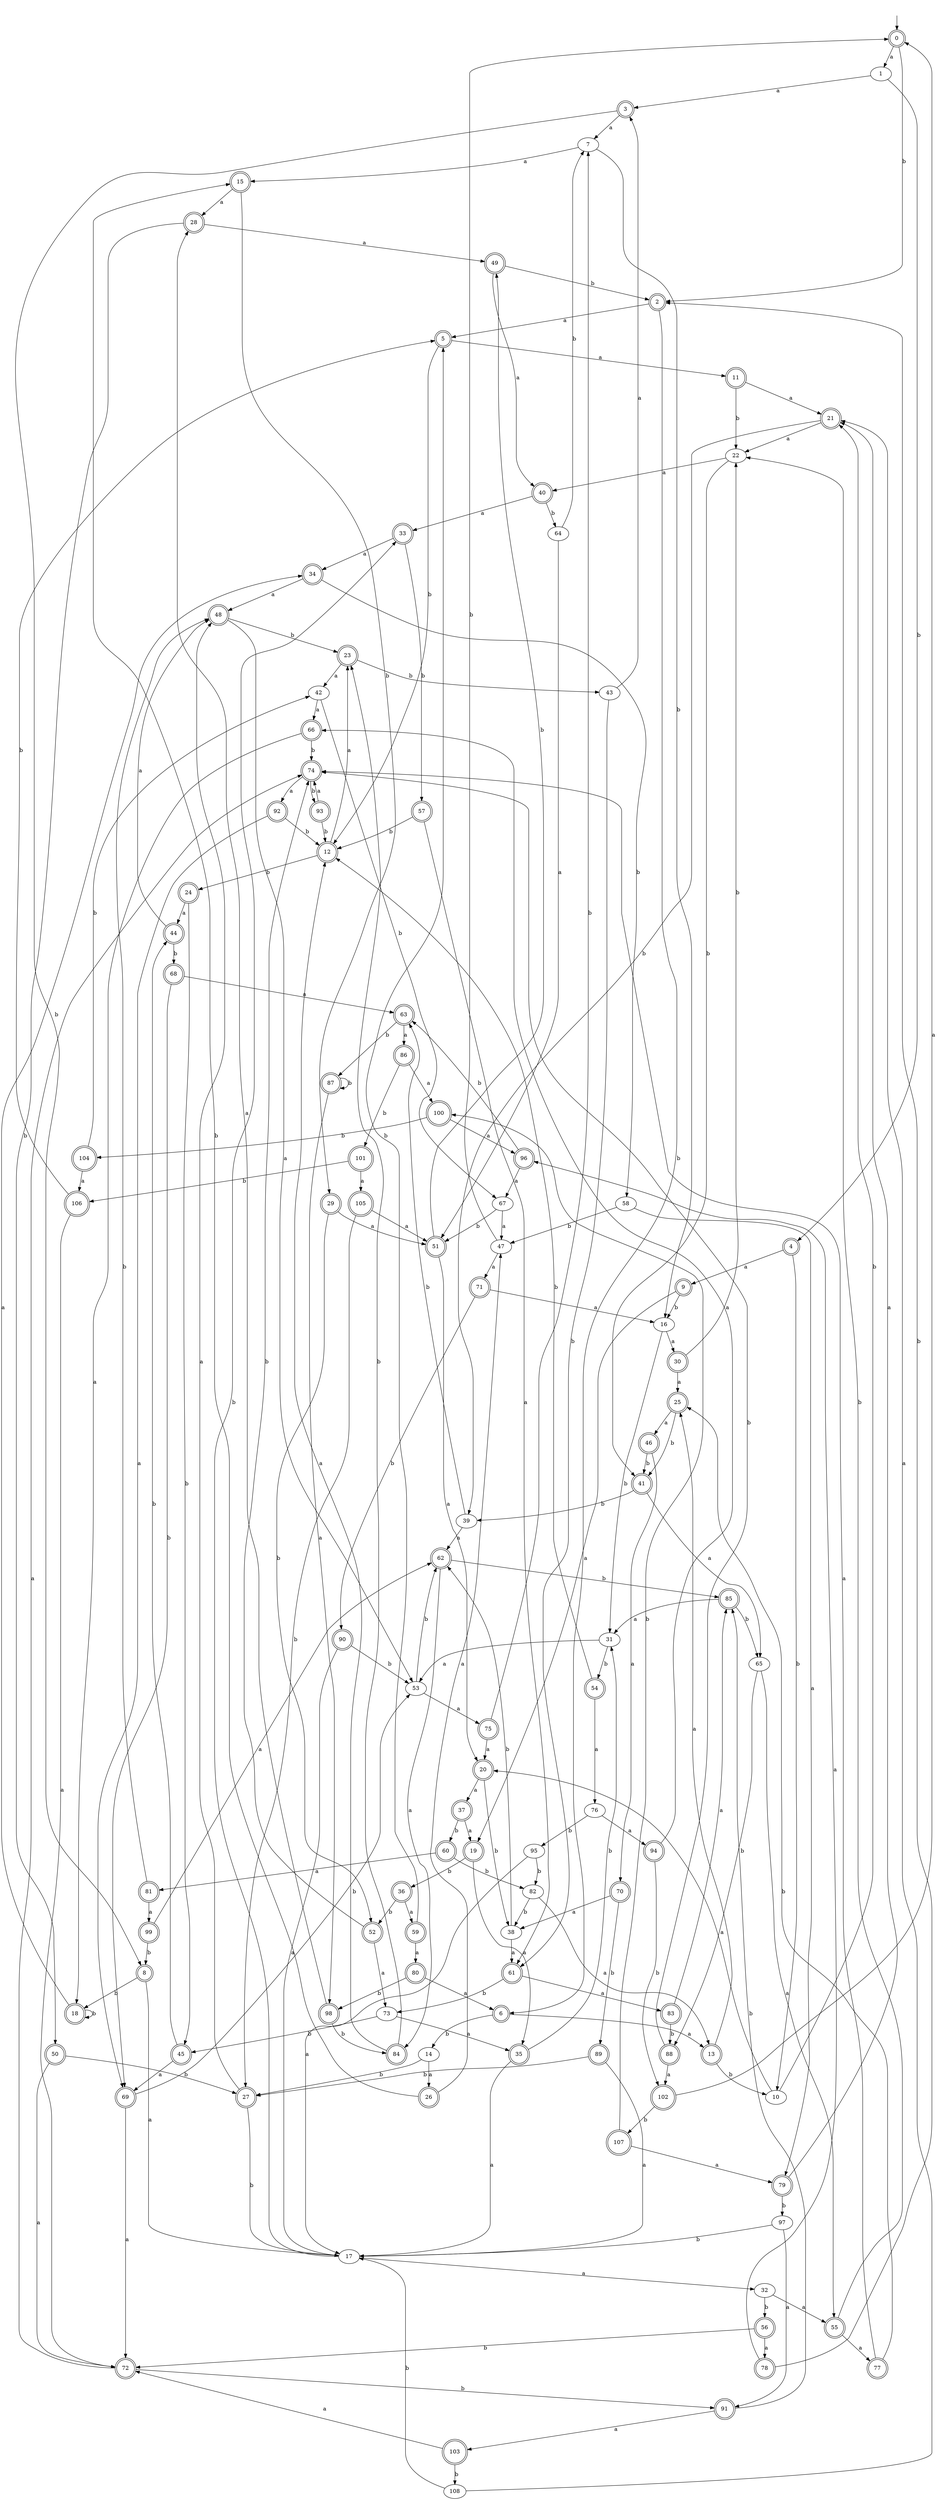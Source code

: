 digraph RandomDFA {
  __start0 [label="", shape=none];
  __start0 -> 0 [label=""];
  0 [shape=circle] [shape=doublecircle]
  0 -> 1 [label="a"]
  0 -> 2 [label="b"]
  1
  1 -> 3 [label="a"]
  1 -> 4 [label="b"]
  2 [shape=doublecircle]
  2 -> 5 [label="a"]
  2 -> 6 [label="b"]
  3 [shape=doublecircle]
  3 -> 7 [label="a"]
  3 -> 8 [label="b"]
  4 [shape=doublecircle]
  4 -> 9 [label="a"]
  4 -> 10 [label="b"]
  5 [shape=doublecircle]
  5 -> 11 [label="a"]
  5 -> 12 [label="b"]
  6 [shape=doublecircle]
  6 -> 13 [label="a"]
  6 -> 14 [label="b"]
  7
  7 -> 15 [label="a"]
  7 -> 16 [label="b"]
  8 [shape=doublecircle]
  8 -> 17 [label="a"]
  8 -> 18 [label="b"]
  9 [shape=doublecircle]
  9 -> 19 [label="a"]
  9 -> 16 [label="b"]
  10
  10 -> 20 [label="a"]
  10 -> 21 [label="b"]
  11 [shape=doublecircle]
  11 -> 21 [label="a"]
  11 -> 22 [label="b"]
  12 [shape=doublecircle]
  12 -> 23 [label="a"]
  12 -> 24 [label="b"]
  13 [shape=doublecircle]
  13 -> 25 [label="a"]
  13 -> 10 [label="b"]
  14
  14 -> 26 [label="a"]
  14 -> 27 [label="b"]
  15 [shape=doublecircle]
  15 -> 28 [label="a"]
  15 -> 29 [label="b"]
  16
  16 -> 30 [label="a"]
  16 -> 31 [label="b"]
  17
  17 -> 32 [label="a"]
  17 -> 33 [label="b"]
  18 [shape=doublecircle]
  18 -> 34 [label="a"]
  18 -> 18 [label="b"]
  19 [shape=doublecircle]
  19 -> 35 [label="a"]
  19 -> 36 [label="b"]
  20 [shape=doublecircle]
  20 -> 37 [label="a"]
  20 -> 38 [label="b"]
  21 [shape=doublecircle]
  21 -> 22 [label="a"]
  21 -> 39 [label="b"]
  22
  22 -> 40 [label="a"]
  22 -> 41 [label="b"]
  23 [shape=doublecircle]
  23 -> 42 [label="a"]
  23 -> 43 [label="b"]
  24 [shape=doublecircle]
  24 -> 44 [label="a"]
  24 -> 45 [label="b"]
  25 [shape=doublecircle]
  25 -> 46 [label="a"]
  25 -> 41 [label="b"]
  26 [shape=doublecircle]
  26 -> 47 [label="a"]
  26 -> 15 [label="b"]
  27 [shape=doublecircle]
  27 -> 48 [label="a"]
  27 -> 17 [label="b"]
  28 [shape=doublecircle]
  28 -> 49 [label="a"]
  28 -> 50 [label="b"]
  29 [shape=doublecircle]
  29 -> 51 [label="a"]
  29 -> 52 [label="b"]
  30 [shape=doublecircle]
  30 -> 25 [label="a"]
  30 -> 22 [label="b"]
  31
  31 -> 53 [label="a"]
  31 -> 54 [label="b"]
  32
  32 -> 55 [label="a"]
  32 -> 56 [label="b"]
  33 [shape=doublecircle]
  33 -> 34 [label="a"]
  33 -> 57 [label="b"]
  34 [shape=doublecircle]
  34 -> 48 [label="a"]
  34 -> 58 [label="b"]
  35 [shape=doublecircle]
  35 -> 17 [label="a"]
  35 -> 31 [label="b"]
  36 [shape=doublecircle]
  36 -> 59 [label="a"]
  36 -> 52 [label="b"]
  37 [shape=doublecircle]
  37 -> 19 [label="a"]
  37 -> 60 [label="b"]
  38
  38 -> 61 [label="a"]
  38 -> 62 [label="b"]
  39
  39 -> 62 [label="a"]
  39 -> 63 [label="b"]
  40 [shape=doublecircle]
  40 -> 33 [label="a"]
  40 -> 64 [label="b"]
  41 [shape=doublecircle]
  41 -> 65 [label="a"]
  41 -> 39 [label="b"]
  42
  42 -> 66 [label="a"]
  42 -> 67 [label="b"]
  43
  43 -> 3 [label="a"]
  43 -> 61 [label="b"]
  44 [shape=doublecircle]
  44 -> 48 [label="a"]
  44 -> 68 [label="b"]
  45 [shape=doublecircle]
  45 -> 69 [label="a"]
  45 -> 44 [label="b"]
  46 [shape=doublecircle]
  46 -> 70 [label="a"]
  46 -> 41 [label="b"]
  47
  47 -> 71 [label="a"]
  47 -> 0 [label="b"]
  48 [shape=doublecircle]
  48 -> 53 [label="a"]
  48 -> 23 [label="b"]
  49 [shape=doublecircle]
  49 -> 40 [label="a"]
  49 -> 2 [label="b"]
  50 [shape=doublecircle]
  50 -> 72 [label="a"]
  50 -> 27 [label="b"]
  51 [shape=doublecircle]
  51 -> 20 [label="a"]
  51 -> 49 [label="b"]
  52 [shape=doublecircle]
  52 -> 73 [label="a"]
  52 -> 74 [label="b"]
  53
  53 -> 75 [label="a"]
  53 -> 62 [label="b"]
  54 [shape=doublecircle]
  54 -> 76 [label="a"]
  54 -> 12 [label="b"]
  55 [shape=doublecircle]
  55 -> 77 [label="a"]
  55 -> 22 [label="b"]
  56 [shape=doublecircle]
  56 -> 78 [label="a"]
  56 -> 72 [label="b"]
  57 [shape=doublecircle]
  57 -> 61 [label="a"]
  57 -> 12 [label="b"]
  58
  58 -> 79 [label="a"]
  58 -> 47 [label="b"]
  59 [shape=doublecircle]
  59 -> 80 [label="a"]
  59 -> 5 [label="b"]
  60 [shape=doublecircle]
  60 -> 81 [label="a"]
  60 -> 82 [label="b"]
  61 [shape=doublecircle]
  61 -> 83 [label="a"]
  61 -> 73 [label="b"]
  62 [shape=doublecircle]
  62 -> 84 [label="a"]
  62 -> 85 [label="b"]
  63 [shape=doublecircle]
  63 -> 86 [label="a"]
  63 -> 87 [label="b"]
  64
  64 -> 51 [label="a"]
  64 -> 7 [label="b"]
  65
  65 -> 55 [label="a"]
  65 -> 88 [label="b"]
  66 [shape=doublecircle]
  66 -> 18 [label="a"]
  66 -> 74 [label="b"]
  67
  67 -> 47 [label="a"]
  67 -> 51 [label="b"]
  68 [shape=doublecircle]
  68 -> 63 [label="a"]
  68 -> 69 [label="b"]
  69 [shape=doublecircle]
  69 -> 72 [label="a"]
  69 -> 53 [label="b"]
  70 [shape=doublecircle]
  70 -> 38 [label="a"]
  70 -> 89 [label="b"]
  71 [shape=doublecircle]
  71 -> 16 [label="a"]
  71 -> 90 [label="b"]
  72 [shape=doublecircle]
  72 -> 74 [label="a"]
  72 -> 91 [label="b"]
  73
  73 -> 35 [label="a"]
  73 -> 45 [label="b"]
  74 [shape=doublecircle]
  74 -> 92 [label="a"]
  74 -> 93 [label="b"]
  75 [shape=doublecircle]
  75 -> 20 [label="a"]
  75 -> 7 [label="b"]
  76
  76 -> 94 [label="a"]
  76 -> 95 [label="b"]
  77 [shape=doublecircle]
  77 -> 74 [label="a"]
  77 -> 25 [label="b"]
  78 [shape=doublecircle]
  78 -> 96 [label="a"]
  78 -> 2 [label="b"]
  79 [shape=doublecircle]
  79 -> 21 [label="a"]
  79 -> 97 [label="b"]
  80 [shape=doublecircle]
  80 -> 6 [label="a"]
  80 -> 98 [label="b"]
  81 [shape=doublecircle]
  81 -> 99 [label="a"]
  81 -> 48 [label="b"]
  82
  82 -> 13 [label="a"]
  82 -> 38 [label="b"]
  83 [shape=doublecircle]
  83 -> 85 [label="a"]
  83 -> 88 [label="b"]
  84 [shape=doublecircle]
  84 -> 12 [label="a"]
  84 -> 23 [label="b"]
  85 [shape=doublecircle]
  85 -> 31 [label="a"]
  85 -> 65 [label="b"]
  86 [shape=doublecircle]
  86 -> 100 [label="a"]
  86 -> 101 [label="b"]
  87 [shape=doublecircle]
  87 -> 98 [label="a"]
  87 -> 87 [label="b"]
  88 [shape=doublecircle]
  88 -> 102 [label="a"]
  88 -> 74 [label="b"]
  89 [shape=doublecircle]
  89 -> 17 [label="a"]
  89 -> 27 [label="b"]
  90 [shape=doublecircle]
  90 -> 17 [label="a"]
  90 -> 53 [label="b"]
  91 [shape=doublecircle]
  91 -> 103 [label="a"]
  91 -> 85 [label="b"]
  92 [shape=doublecircle]
  92 -> 69 [label="a"]
  92 -> 12 [label="b"]
  93 [shape=doublecircle]
  93 -> 74 [label="a"]
  93 -> 12 [label="b"]
  94 [shape=doublecircle]
  94 -> 66 [label="a"]
  94 -> 102 [label="b"]
  95
  95 -> 17 [label="a"]
  95 -> 82 [label="b"]
  96 [shape=doublecircle]
  96 -> 67 [label="a"]
  96 -> 63 [label="b"]
  97
  97 -> 91 [label="a"]
  97 -> 17 [label="b"]
  98 [shape=doublecircle]
  98 -> 28 [label="a"]
  98 -> 84 [label="b"]
  99 [shape=doublecircle]
  99 -> 62 [label="a"]
  99 -> 8 [label="b"]
  100 [shape=doublecircle]
  100 -> 96 [label="a"]
  100 -> 104 [label="b"]
  101 [shape=doublecircle]
  101 -> 105 [label="a"]
  101 -> 106 [label="b"]
  102 [shape=doublecircle]
  102 -> 0 [label="a"]
  102 -> 107 [label="b"]
  103 [shape=doublecircle]
  103 -> 72 [label="a"]
  103 -> 108 [label="b"]
  104 [shape=doublecircle]
  104 -> 106 [label="a"]
  104 -> 42 [label="b"]
  105 [shape=doublecircle]
  105 -> 51 [label="a"]
  105 -> 27 [label="b"]
  106 [shape=doublecircle]
  106 -> 72 [label="a"]
  106 -> 5 [label="b"]
  107 [shape=doublecircle]
  107 -> 79 [label="a"]
  107 -> 100 [label="b"]
  108
  108 -> 21 [label="a"]
  108 -> 17 [label="b"]
}
